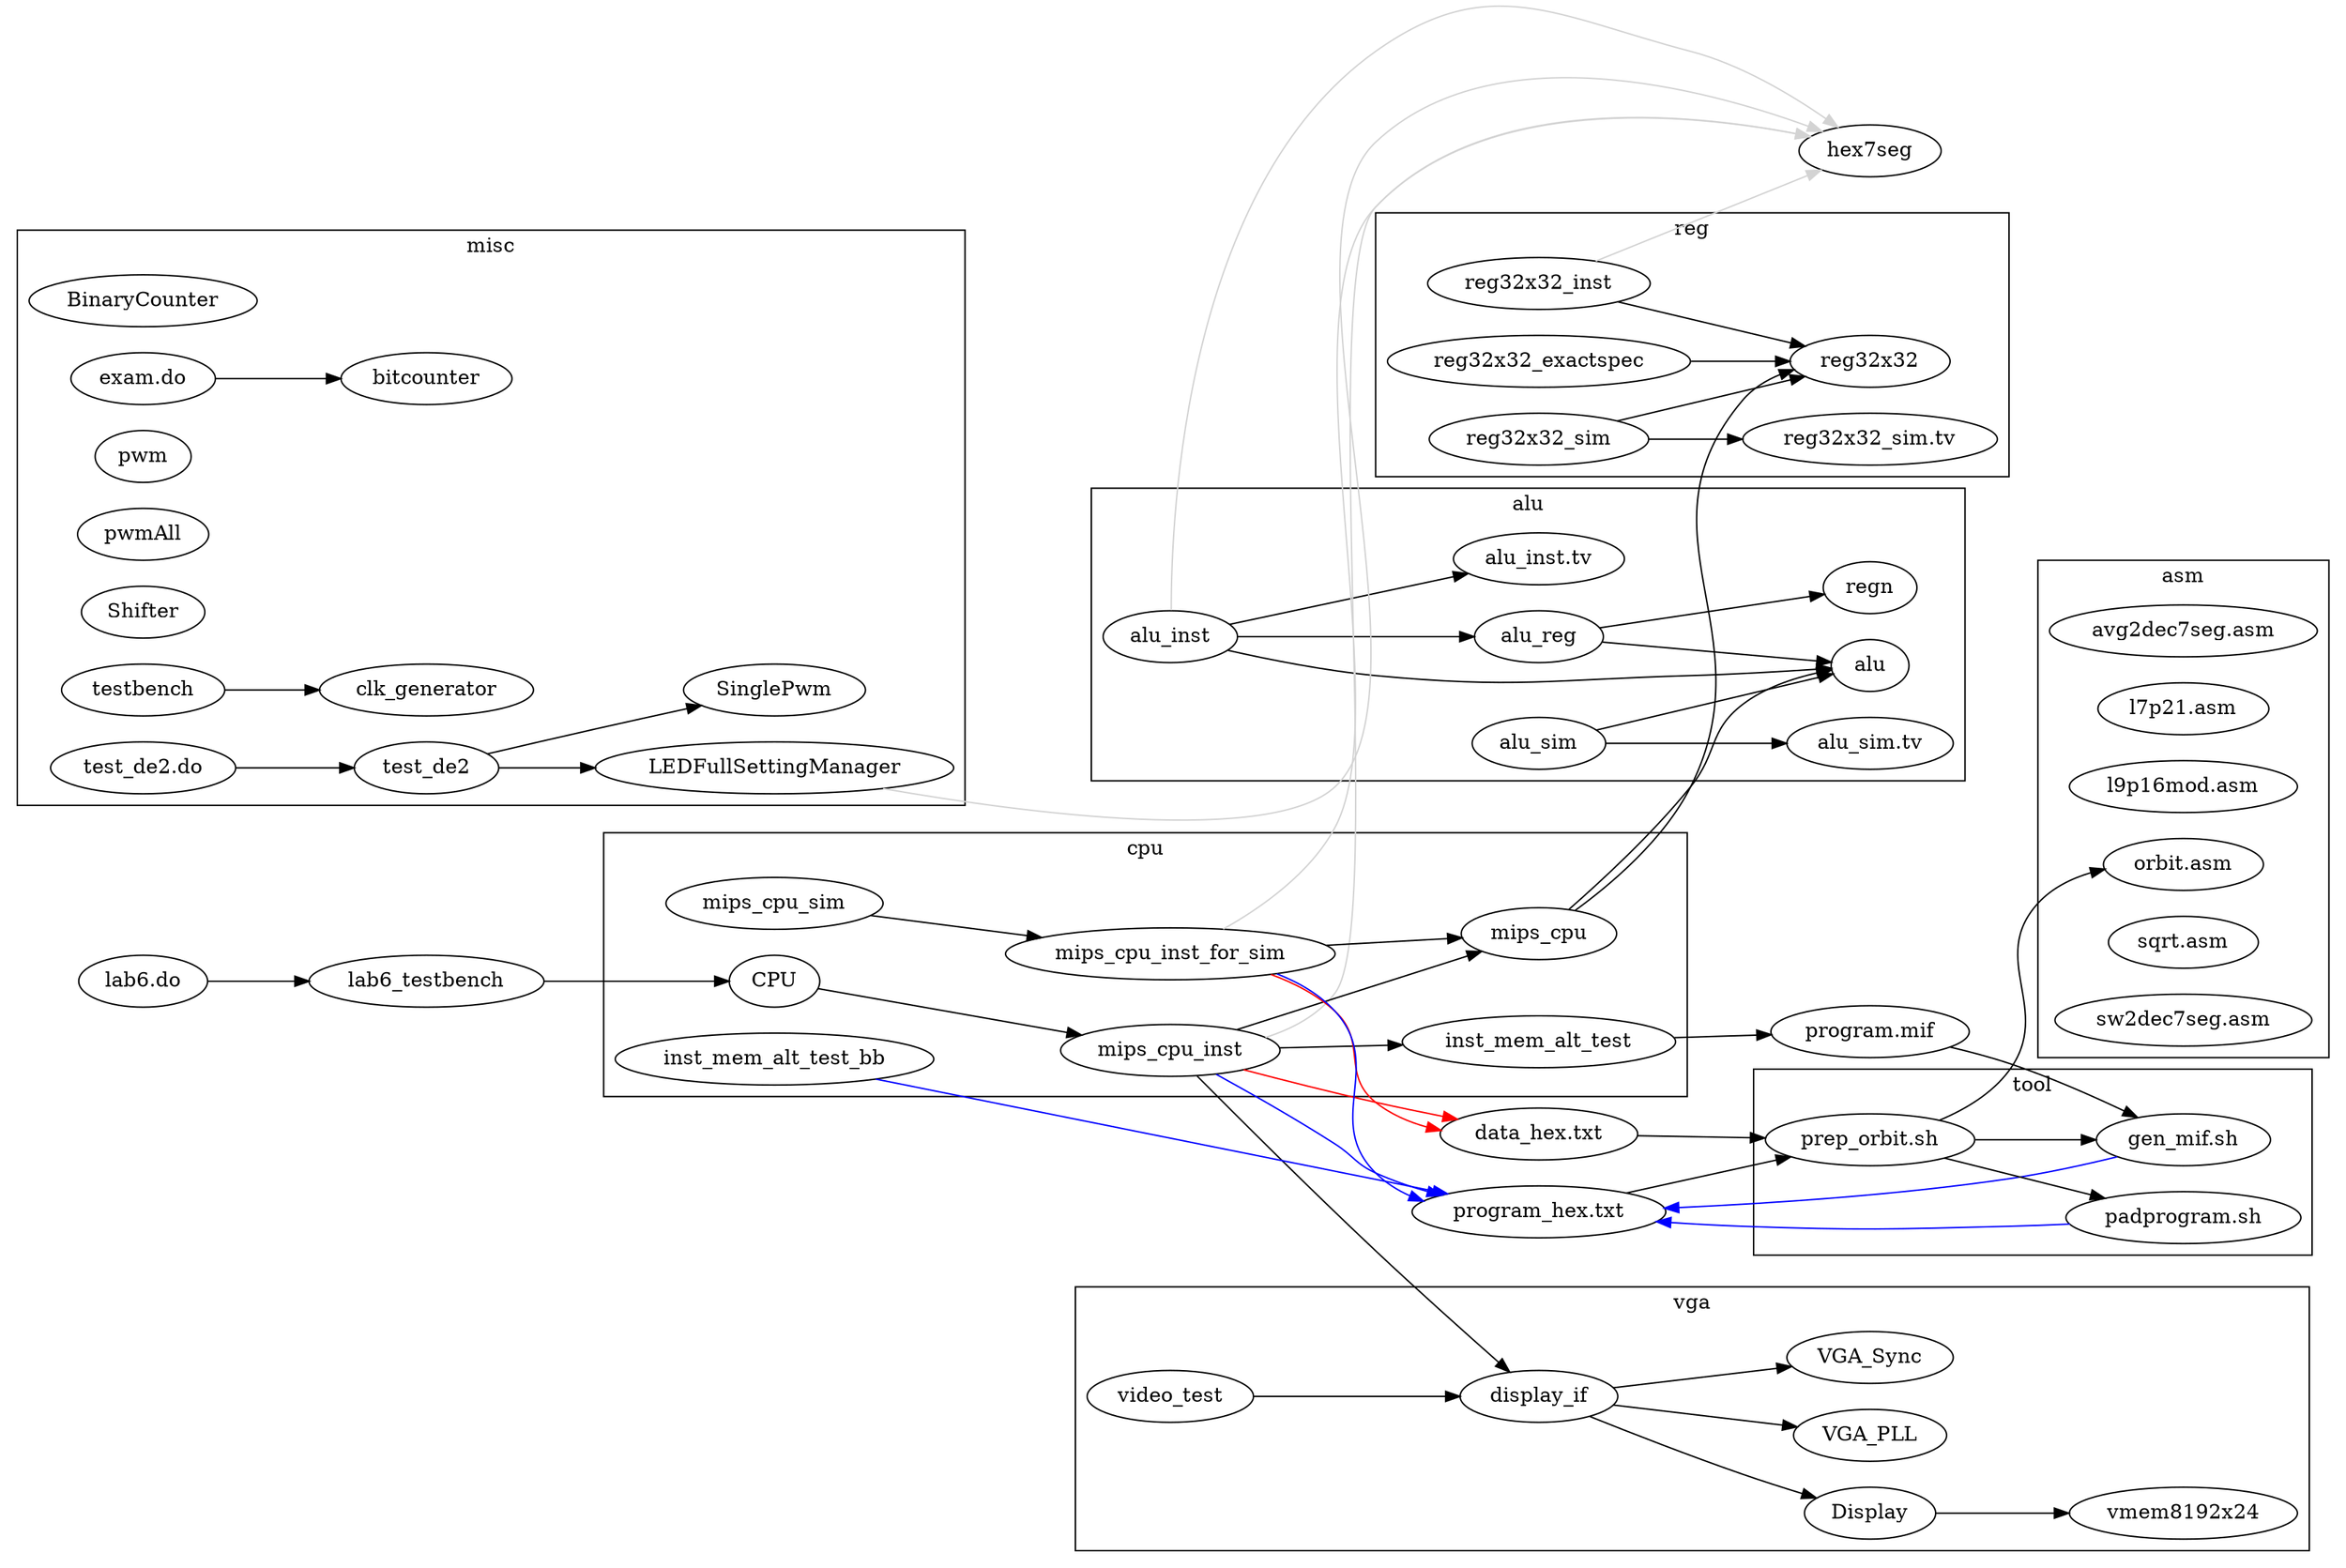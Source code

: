 digraph dep_graph {

rankdir = "LR"

subgraph top {
    hex7seg
    "lab6.do"
    lab6_testbench
}

{
    alu_inst
    LEDFullSettingManager
    mips_cpu_inst
    mips_cpu_inst_for_sim
    reg32x32_inst
} -> hex7seg [
    constraint = false
    color = lightgray
]

{
    "lab6.do"
} -> lab6_testbench

/**************************************/

subgraph tmp {
    "data_hex.txt"
    "program_hex.txt"
    "program.mif"
}

{
    rank = same
    "data_hex.txt"
    "program_hex.txt"
}

{
    rank = same
    "program.mif"
    hex7seg
}

{
    mips_cpu_inst
    mips_cpu_inst_for_sim
} -> "data_hex.txt" [
    color = red
]

{
    "gen_mif.sh"
    inst_mem_alt_test_bb
    mips_cpu_inst
    mips_cpu_inst_for_sim
    "padprogram.sh"
} -> "program_hex.txt" [
    color = blue
]

{
    inst_mem_alt_test
} -> "program.mif"

/**************************************/

subgraph cluster_tool {
    label = "tool"
    "gen_mif.sh"
    "padprogram.sh"
    "prep_orbit.sh"
}

{
    "prep_orbit.sh"
    "program.mif"
} -> "gen_mif.sh"

{
    "prep_orbit.sh"
} -> "padprogram.sh"

{
    "data_hex.txt"
    "program_hex.txt"
} -> "prep_orbit.sh"

/**************************************/

subgraph cluster_asm {
    label = "asm"
    "avg2dec7seg.asm"
    "l7p21.asm"
    "l9p16mod.asm"
    "orbit.asm"
    "sqrt.asm"
    "sw2dec7seg.asm"
}

{
    "prep_orbit.sh"
} -> "orbit.asm"

/**************************************/

subgraph cluster_cpu {
    label = "cpu"
    CPU
    inst_mem_alt_test
    inst_mem_alt_test_bb
    mips_cpu
    mips_cpu_inst
    mips_cpu_inst_for_sim
    mips_cpu_sim
}

{
    lab6_testbench
} -> CPU

{
    mips_cpu_inst
} -> inst_mem_alt_test

{
    mips_cpu_inst
    mips_cpu_inst_for_sim
} -> mips_cpu

{
    CPU
} -> mips_cpu_inst

{
    mips_cpu_sim
} -> mips_cpu_inst_for_sim

/**************************************/

subgraph cluster_alu {
    label = "alu"
    alu
    alu_inst
    "alu_inst.tv"
    alu_reg
    alu_sim
    "alu_sim.tv"
    regn
}

{
    alu_inst
    alu_reg
    alu_sim
    mips_cpu
} -> alu

{
    alu_inst
} -> "alu_inst.tv"

{
    alu_inst
} -> alu_reg

{
    alu_sim
} -> "alu_sim.tv"

{
    alu_reg
} -> regn

/**************************************/

subgraph cluster_reg {
    label = "reg"
    reg32x32
    reg32x32_exactspec
    reg32x32_inst
    reg32x32_sim
    "reg32x32_sim.tv"
}

{
    mips_cpu
    reg32x32_exactspec
    reg32x32_inst
    reg32x32_sim
} -> reg32x32

{
    reg32x32_sim
} -> "reg32x32_sim.tv"

/**************************************/

subgraph cluster_vga {
    label = "vga"
    Display
    display_if
    VGA_PLL
    VGA_Sync
    video_test
    vmem8192x24
}

{
    display_if
} -> Display

{
    mips_cpu_inst
    video_test
} -> display_if

{
    display_if
} -> VGA_PLL

{
    display_if
} -> VGA_Sync

{
    Display
} -> vmem8192x24

/**************************************/

subgraph cluster_misc {
    label = "misc"
    BinaryCounter
    bitcounter
    clk_generator
    "exam.do"
    LEDFullSettingManager
    pwm
    pwmAll
    Shifter
    SinglePwm
    testbench
    test_de2
    "test_de2.do"
}

{
    "exam.do"
} -> bitcounter

{
    testbench
} -> clk_generator

{
    test_de2
} -> LEDFullSettingManager

{
    test_de2
} -> SinglePwm

{
    "test_de2.do"
} -> test_de2

}
